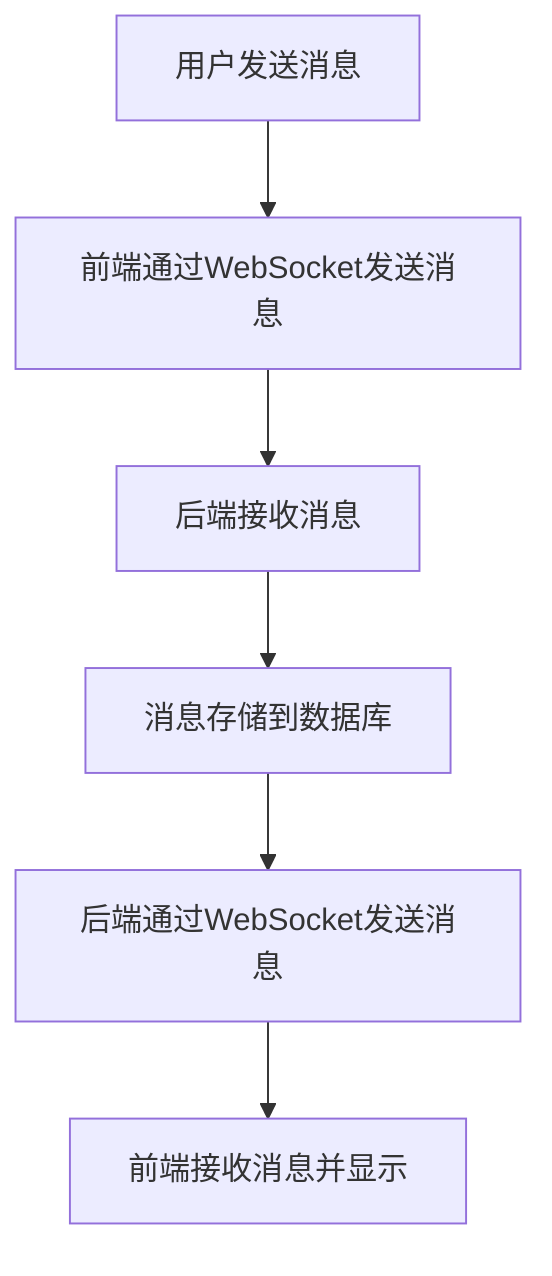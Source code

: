 graph TD
    A[用户发送消息] --> B[前端通过WebSocket发送消息]
    B --> C[后端接收消息]
    C --> D[消息存储到数据库]
    D --> E[后端通过WebSocket发送消息]
    E --> F[前端接收消息并显示]